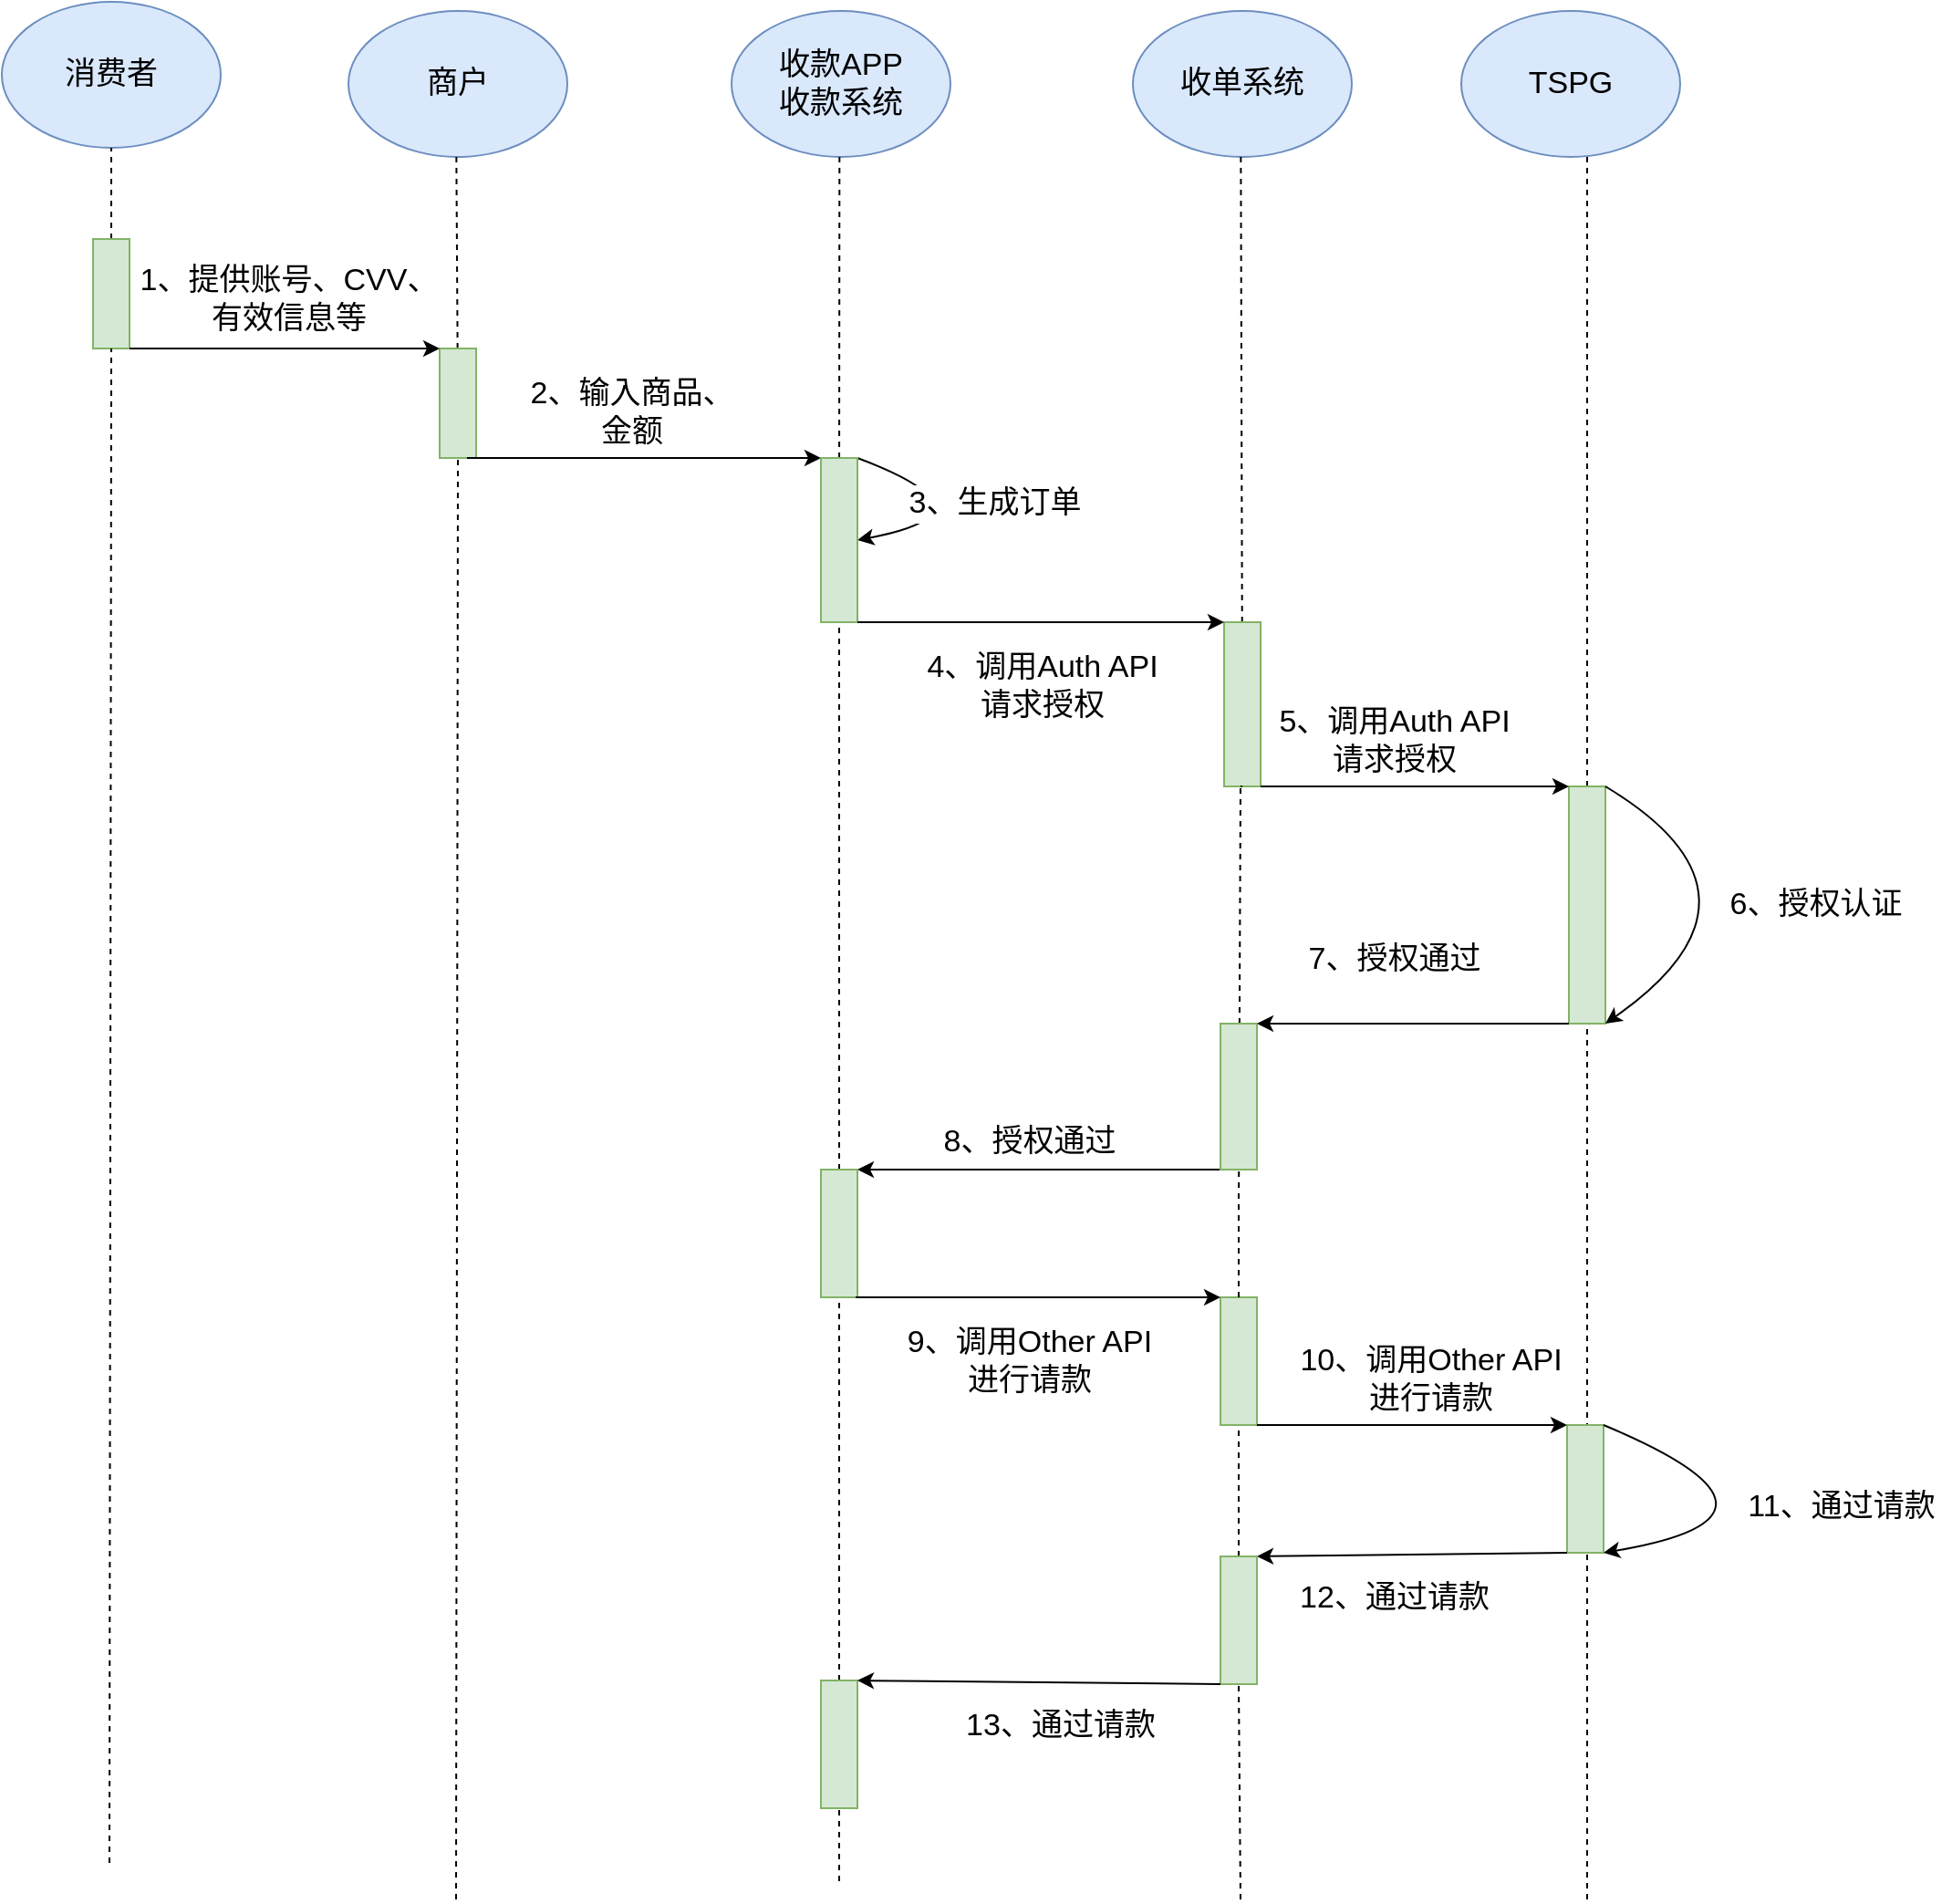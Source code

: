 <mxfile version="13.1.14" type="github"><diagram id="vRXvl13DXbEf4g5W7Y7g" name="Page-1"><mxGraphModel dx="1707" dy="912" grid="1" gridSize="10" guides="1" tooltips="1" connect="1" arrows="1" fold="1" page="1" pageScale="1" pageWidth="827" pageHeight="1169" math="0" shadow="0"><root><mxCell id="0"/><mxCell id="1" parent="0"/><mxCell id="TuL1lbgmfi1NUTmrnXZB-16" value="消费者" style="ellipse;whiteSpace=wrap;html=1;fontSize=17;fillColor=#dae8fc;strokeColor=#6c8ebf;" vertex="1" parent="1"><mxGeometry x="321" y="430" width="120" height="80" as="geometry"/></mxCell><mxCell id="TuL1lbgmfi1NUTmrnXZB-17" value="商户" style="ellipse;whiteSpace=wrap;html=1;fontSize=17;fillColor=#dae8fc;strokeColor=#6c8ebf;" vertex="1" parent="1"><mxGeometry x="511" y="435" width="120" height="80" as="geometry"/></mxCell><mxCell id="TuL1lbgmfi1NUTmrnXZB-18" value="收单系统" style="ellipse;whiteSpace=wrap;html=1;fontSize=17;fillColor=#dae8fc;strokeColor=#6c8ebf;" vertex="1" parent="1"><mxGeometry x="941" y="435" width="120" height="80" as="geometry"/></mxCell><mxCell id="TuL1lbgmfi1NUTmrnXZB-19" value="TSPG" style="ellipse;whiteSpace=wrap;html=1;fontSize=17;fillColor=#dae8fc;strokeColor=#6c8ebf;" vertex="1" parent="1"><mxGeometry x="1121" y="435" width="120" height="80" as="geometry"/></mxCell><mxCell id="TuL1lbgmfi1NUTmrnXZB-20" value="&lt;div&gt;收款APP&lt;/div&gt;&lt;div&gt;收款系统&lt;br&gt;&lt;/div&gt;" style="ellipse;whiteSpace=wrap;html=1;fontSize=17;fillColor=#dae8fc;strokeColor=#6c8ebf;" vertex="1" parent="1"><mxGeometry x="721" y="435" width="120" height="80" as="geometry"/></mxCell><mxCell id="TuL1lbgmfi1NUTmrnXZB-21" value="" style="endArrow=none;dashed=1;html=1;fontSize=17;entryX=0.5;entryY=1;entryDx=0;entryDy=0;" edge="1" parent="1" source="TuL1lbgmfi1NUTmrnXZB-27" target="TuL1lbgmfi1NUTmrnXZB-16"><mxGeometry width="50" height="50" relative="1" as="geometry"><mxPoint x="381" y="1260" as="sourcePoint"/><mxPoint x="840" y="800" as="targetPoint"/></mxGeometry></mxCell><mxCell id="TuL1lbgmfi1NUTmrnXZB-22" value="" style="endArrow=none;dashed=1;html=1;fontSize=17;entryX=0.5;entryY=1;entryDx=0;entryDy=0;" edge="1" parent="1" source="TuL1lbgmfi1NUTmrnXZB-29"><mxGeometry width="50" height="50" relative="1" as="geometry"><mxPoint x="570.17" y="1265" as="sourcePoint"/><mxPoint x="570.17" y="515" as="targetPoint"/></mxGeometry></mxCell><mxCell id="TuL1lbgmfi1NUTmrnXZB-23" value="" style="endArrow=none;dashed=1;html=1;fontSize=17;entryX=0.5;entryY=1;entryDx=0;entryDy=0;" edge="1" parent="1" source="TuL1lbgmfi1NUTmrnXZB-33"><mxGeometry width="50" height="50" relative="1" as="geometry"><mxPoint x="780.17" y="1265" as="sourcePoint"/><mxPoint x="780.17" y="515" as="targetPoint"/></mxGeometry></mxCell><mxCell id="TuL1lbgmfi1NUTmrnXZB-24" value="" style="endArrow=none;dashed=1;html=1;fontSize=17;entryX=0.5;entryY=1;entryDx=0;entryDy=0;" edge="1" parent="1" source="TuL1lbgmfi1NUTmrnXZB-78"><mxGeometry width="50" height="50" relative="1" as="geometry"><mxPoint x="1000" y="860" as="sourcePoint"/><mxPoint x="1000.17" y="515" as="targetPoint"/></mxGeometry></mxCell><mxCell id="TuL1lbgmfi1NUTmrnXZB-25" value="" style="endArrow=none;dashed=1;html=1;fontSize=17;entryX=0.5;entryY=1;entryDx=0;entryDy=0;" edge="1" parent="1" source="TuL1lbgmfi1NUTmrnXZB-44"><mxGeometry width="50" height="50" relative="1" as="geometry"><mxPoint x="1190" y="1265" as="sourcePoint"/><mxPoint x="1190" y="515" as="targetPoint"/></mxGeometry></mxCell><mxCell id="TuL1lbgmfi1NUTmrnXZB-27" value="" style="rounded=0;whiteSpace=wrap;html=1;fontSize=17;fillColor=#d5e8d4;strokeColor=#82b366;" vertex="1" parent="1"><mxGeometry x="371" y="560" width="20" height="60" as="geometry"/></mxCell><mxCell id="TuL1lbgmfi1NUTmrnXZB-28" value="" style="endArrow=none;dashed=1;html=1;fontSize=17;entryX=0.5;entryY=1;entryDx=0;entryDy=0;" edge="1" parent="1" target="TuL1lbgmfi1NUTmrnXZB-27"><mxGeometry width="50" height="50" relative="1" as="geometry"><mxPoint x="380" y="1450" as="sourcePoint"/><mxPoint x="381" y="510" as="targetPoint"/></mxGeometry></mxCell><mxCell id="TuL1lbgmfi1NUTmrnXZB-29" value="" style="rounded=0;whiteSpace=wrap;html=1;fontSize=17;fillColor=#d5e8d4;strokeColor=#82b366;" vertex="1" parent="1"><mxGeometry x="561" y="620" width="20" height="60" as="geometry"/></mxCell><mxCell id="TuL1lbgmfi1NUTmrnXZB-30" value="" style="endArrow=none;dashed=1;html=1;fontSize=17;entryX=0.5;entryY=1;entryDx=0;entryDy=0;" edge="1" parent="1" target="TuL1lbgmfi1NUTmrnXZB-29"><mxGeometry width="50" height="50" relative="1" as="geometry"><mxPoint x="570" y="1470" as="sourcePoint"/><mxPoint x="570.17" y="515" as="targetPoint"/></mxGeometry></mxCell><mxCell id="TuL1lbgmfi1NUTmrnXZB-31" value="" style="endArrow=classic;html=1;fontSize=17;exitX=1;exitY=1;exitDx=0;exitDy=0;entryX=0;entryY=0;entryDx=0;entryDy=0;" edge="1" parent="1" source="TuL1lbgmfi1NUTmrnXZB-27" target="TuL1lbgmfi1NUTmrnXZB-29"><mxGeometry width="50" height="50" relative="1" as="geometry"><mxPoint x="270" y="750" as="sourcePoint"/><mxPoint x="320" y="700" as="targetPoint"/></mxGeometry></mxCell><mxCell id="TuL1lbgmfi1NUTmrnXZB-32" value="&lt;div&gt;1、提供账号、CVV、&lt;/div&gt;&lt;div&gt;有效信息等&lt;br&gt;&lt;/div&gt;" style="text;html=1;align=center;verticalAlign=middle;resizable=0;points=[];autosize=1;fontSize=17;" vertex="1" parent="1"><mxGeometry x="388" y="568" width="180" height="50" as="geometry"/></mxCell><mxCell id="TuL1lbgmfi1NUTmrnXZB-34" value="" style="endArrow=classic;html=1;fontSize=17;exitX=0.75;exitY=1;exitDx=0;exitDy=0;entryX=0;entryY=0;entryDx=0;entryDy=0;" edge="1" parent="1" source="TuL1lbgmfi1NUTmrnXZB-29" target="TuL1lbgmfi1NUTmrnXZB-33"><mxGeometry width="50" height="50" relative="1" as="geometry"><mxPoint x="600" y="700" as="sourcePoint"/><mxPoint x="650" y="650" as="targetPoint"/></mxGeometry></mxCell><mxCell id="TuL1lbgmfi1NUTmrnXZB-33" value="" style="rounded=0;whiteSpace=wrap;html=1;fontSize=17;fillColor=#d5e8d4;strokeColor=#82b366;" vertex="1" parent="1"><mxGeometry x="770" y="680" width="20" height="90" as="geometry"/></mxCell><mxCell id="TuL1lbgmfi1NUTmrnXZB-35" value="" style="endArrow=none;dashed=1;html=1;fontSize=17;entryX=0.5;entryY=1;entryDx=0;entryDy=0;" edge="1" parent="1" source="TuL1lbgmfi1NUTmrnXZB-54" target="TuL1lbgmfi1NUTmrnXZB-33"><mxGeometry width="50" height="50" relative="1" as="geometry"><mxPoint x="780" y="1710" as="sourcePoint"/><mxPoint x="780.17" y="515" as="targetPoint"/></mxGeometry></mxCell><mxCell id="TuL1lbgmfi1NUTmrnXZB-36" value="&lt;div&gt;2、输入商品、&lt;/div&gt;&lt;div&gt;金额&lt;br&gt;&lt;/div&gt;" style="text;html=1;align=center;verticalAlign=middle;resizable=0;points=[];autosize=1;fontSize=17;" vertex="1" parent="1"><mxGeometry x="601" y="630" width="130" height="50" as="geometry"/></mxCell><mxCell id="TuL1lbgmfi1NUTmrnXZB-37" value="" style="curved=1;endArrow=classic;html=1;fontSize=17;exitX=1;exitY=0;exitDx=0;exitDy=0;entryX=1;entryY=0.5;entryDx=0;entryDy=0;" edge="1" parent="1" source="TuL1lbgmfi1NUTmrnXZB-33" target="TuL1lbgmfi1NUTmrnXZB-33"><mxGeometry width="50" height="50" relative="1" as="geometry"><mxPoint x="840" y="740" as="sourcePoint"/><mxPoint x="890" y="690" as="targetPoint"/><Array as="points"><mxPoint x="870" y="710"/></Array></mxGeometry></mxCell><mxCell id="TuL1lbgmfi1NUTmrnXZB-38" value="&lt;div&gt;3、生成订单&lt;/div&gt;" style="text;html=1;align=center;verticalAlign=middle;resizable=0;points=[];autosize=1;fontSize=17;labelBackgroundColor=#ffffff;" vertex="1" parent="1"><mxGeometry x="810" y="690" width="110" height="30" as="geometry"/></mxCell><mxCell id="TuL1lbgmfi1NUTmrnXZB-39" value="" style="rounded=0;whiteSpace=wrap;html=1;fontSize=17;fillColor=#d5e8d4;strokeColor=#82b366;" vertex="1" parent="1"><mxGeometry x="770" y="680" width="20" height="90" as="geometry"/></mxCell><mxCell id="TuL1lbgmfi1NUTmrnXZB-41" value="" style="endArrow=none;dashed=1;html=1;fontSize=17;entryX=0.5;entryY=1;entryDx=0;entryDy=0;" edge="1" parent="1"><mxGeometry width="50" height="50" relative="1" as="geometry"><mxPoint x="999.064" y="1080.0" as="sourcePoint"/><mxPoint x="1000" y="860.0" as="targetPoint"/></mxGeometry></mxCell><mxCell id="TuL1lbgmfi1NUTmrnXZB-44" value="" style="rounded=0;whiteSpace=wrap;html=1;fontSize=17;fillColor=#d5e8d4;strokeColor=#82b366;" vertex="1" parent="1"><mxGeometry x="1180" y="860" width="20" height="130" as="geometry"/></mxCell><mxCell id="TuL1lbgmfi1NUTmrnXZB-45" value="" style="endArrow=none;dashed=1;html=1;fontSize=17;entryX=0.5;entryY=1;entryDx=0;entryDy=0;" edge="1" parent="1" target="TuL1lbgmfi1NUTmrnXZB-44"><mxGeometry width="50" height="50" relative="1" as="geometry"><mxPoint x="1190" y="1470" as="sourcePoint"/><mxPoint x="1190" y="515" as="targetPoint"/></mxGeometry></mxCell><mxCell id="TuL1lbgmfi1NUTmrnXZB-46" value="&lt;div&gt;4、调用Auth API&lt;/div&gt;&lt;div&gt;请求授权&lt;br&gt;&lt;/div&gt;" style="text;html=1;align=center;verticalAlign=middle;resizable=0;points=[];autosize=1;fontSize=17;labelBackgroundColor=none;" vertex="1" parent="1"><mxGeometry x="821" y="780" width="140" height="50" as="geometry"/></mxCell><mxCell id="TuL1lbgmfi1NUTmrnXZB-49" value="" style="curved=1;endArrow=classic;html=1;fontSize=17;exitX=1;exitY=0;exitDx=0;exitDy=0;entryX=1;entryY=1;entryDx=0;entryDy=0;" edge="1" parent="1" source="TuL1lbgmfi1NUTmrnXZB-44" target="TuL1lbgmfi1NUTmrnXZB-44"><mxGeometry width="50" height="50" relative="1" as="geometry"><mxPoint x="1250" y="920" as="sourcePoint"/><mxPoint x="1300" y="870" as="targetPoint"/><Array as="points"><mxPoint x="1300" y="920"/></Array></mxGeometry></mxCell><mxCell id="TuL1lbgmfi1NUTmrnXZB-50" value="&lt;div&gt;6、授权认证&lt;/div&gt;" style="text;html=1;align=center;verticalAlign=middle;resizable=0;points=[];autosize=1;fontSize=17;labelBackgroundColor=#ffffff;" vertex="1" parent="1"><mxGeometry x="1260" y="910" width="110" height="30" as="geometry"/></mxCell><mxCell id="TuL1lbgmfi1NUTmrnXZB-52" value="" style="endArrow=classic;html=1;fontSize=17;exitX=0;exitY=1;exitDx=0;exitDy=0;" edge="1" parent="1" source="TuL1lbgmfi1NUTmrnXZB-83"><mxGeometry width="50" height="50" relative="1" as="geometry"><mxPoint x="1180" y="1070.0" as="sourcePoint"/><mxPoint x="790" y="1070" as="targetPoint"/></mxGeometry></mxCell><mxCell id="TuL1lbgmfi1NUTmrnXZB-54" value="" style="rounded=0;whiteSpace=wrap;html=1;fontSize=17;fillColor=#d5e8d4;strokeColor=#82b366;" vertex="1" parent="1"><mxGeometry x="770" y="1070" width="20" height="70" as="geometry"/></mxCell><mxCell id="TuL1lbgmfi1NUTmrnXZB-55" value="" style="endArrow=none;dashed=1;html=1;fontSize=17;entryX=0.5;entryY=1;entryDx=0;entryDy=0;" edge="1" parent="1" source="TuL1lbgmfi1NUTmrnXZB-70" target="TuL1lbgmfi1NUTmrnXZB-54"><mxGeometry width="50" height="50" relative="1" as="geometry"><mxPoint x="779" y="1720" as="sourcePoint"/><mxPoint x="779" y="780" as="targetPoint"/></mxGeometry></mxCell><mxCell id="TuL1lbgmfi1NUTmrnXZB-58" value="" style="rounded=0;whiteSpace=wrap;html=1;fontSize=17;fillColor=#d5e8d4;strokeColor=#82b366;" vertex="1" parent="1"><mxGeometry x="989" y="1140" width="20" height="70" as="geometry"/></mxCell><mxCell id="TuL1lbgmfi1NUTmrnXZB-59" value="" style="endArrow=none;dashed=1;html=1;fontSize=17;entryX=0.5;entryY=1;entryDx=0;entryDy=0;" edge="1" parent="1" source="TuL1lbgmfi1NUTmrnXZB-69" target="TuL1lbgmfi1NUTmrnXZB-58"><mxGeometry width="50" height="50" relative="1" as="geometry"><mxPoint x="999" y="1720" as="sourcePoint"/><mxPoint x="999" y="870.0" as="targetPoint"/></mxGeometry></mxCell><mxCell id="TuL1lbgmfi1NUTmrnXZB-60" value="" style="rounded=0;whiteSpace=wrap;html=1;fontSize=17;fillColor=#d5e8d4;strokeColor=#82b366;" vertex="1" parent="1"><mxGeometry x="1179" y="1210" width="20" height="70" as="geometry"/></mxCell><mxCell id="TuL1lbgmfi1NUTmrnXZB-61" value="" style="endArrow=classic;html=1;fontSize=17;entryX=0;entryY=0;entryDx=0;entryDy=0;" edge="1" parent="1" target="TuL1lbgmfi1NUTmrnXZB-58"><mxGeometry width="50" height="50" relative="1" as="geometry"><mxPoint x="789" y="1140" as="sourcePoint"/><mxPoint x="679" y="1110" as="targetPoint"/></mxGeometry></mxCell><mxCell id="TuL1lbgmfi1NUTmrnXZB-62" value="&lt;div&gt;9、调用Other API&lt;/div&gt;&lt;div&gt;进行请款&lt;br&gt;&lt;/div&gt;" style="text;html=1;align=center;verticalAlign=middle;resizable=0;points=[];autosize=1;fontSize=17;labelBackgroundColor=#ffffff;" vertex="1" parent="1"><mxGeometry x="809" y="1150" width="150" height="50" as="geometry"/></mxCell><mxCell id="TuL1lbgmfi1NUTmrnXZB-63" value="" style="endArrow=classic;html=1;fontSize=17;exitX=1;exitY=1;exitDx=0;exitDy=0;entryX=0;entryY=0;entryDx=0;entryDy=0;" edge="1" parent="1" source="TuL1lbgmfi1NUTmrnXZB-58" target="TuL1lbgmfi1NUTmrnXZB-60"><mxGeometry width="50" height="50" relative="1" as="geometry"><mxPoint x="1069" y="1270" as="sourcePoint"/><mxPoint x="1119" y="1220" as="targetPoint"/></mxGeometry></mxCell><mxCell id="TuL1lbgmfi1NUTmrnXZB-64" value="&lt;div&gt;10、调用Other API&lt;/div&gt;&lt;div&gt;进行请款&lt;br&gt;&lt;/div&gt;" style="text;html=1;align=center;verticalAlign=middle;resizable=0;points=[];autosize=1;fontSize=17;labelBackgroundColor=none;" vertex="1" parent="1"><mxGeometry x="1024" y="1160" width="160" height="50" as="geometry"/></mxCell><mxCell id="TuL1lbgmfi1NUTmrnXZB-65" value="" style="curved=1;endArrow=classic;html=1;fontSize=17;exitX=1;exitY=0;exitDx=0;exitDy=0;entryX=1;entryY=1;entryDx=0;entryDy=0;" edge="1" parent="1" source="TuL1lbgmfi1NUTmrnXZB-60" target="TuL1lbgmfi1NUTmrnXZB-60"><mxGeometry width="50" height="50" relative="1" as="geometry"><mxPoint x="1289" y="1290" as="sourcePoint"/><mxPoint x="1339" y="1240" as="targetPoint"/><Array as="points"><mxPoint x="1319" y="1260"/></Array></mxGeometry></mxCell><mxCell id="TuL1lbgmfi1NUTmrnXZB-66" value="&lt;div&gt;11、通过请款&lt;/div&gt;" style="text;html=1;align=center;verticalAlign=middle;resizable=0;points=[];autosize=1;fontSize=17;labelBackgroundColor=#ffffff;" vertex="1" parent="1"><mxGeometry x="1269" y="1240" width="120" height="30" as="geometry"/></mxCell><mxCell id="TuL1lbgmfi1NUTmrnXZB-70" value="" style="rounded=0;whiteSpace=wrap;html=1;fontSize=17;fillColor=#d5e8d4;strokeColor=#82b366;" vertex="1" parent="1"><mxGeometry x="770" y="1350" width="20" height="70" as="geometry"/></mxCell><mxCell id="TuL1lbgmfi1NUTmrnXZB-71" value="" style="endArrow=none;dashed=1;html=1;fontSize=17;entryX=0.5;entryY=1;entryDx=0;entryDy=0;" edge="1" parent="1" target="TuL1lbgmfi1NUTmrnXZB-70"><mxGeometry width="50" height="50" relative="1" as="geometry"><mxPoint x="780" y="1460" as="sourcePoint"/><mxPoint x="781" y="1130.0" as="targetPoint"/></mxGeometry></mxCell><mxCell id="TuL1lbgmfi1NUTmrnXZB-72" value="" style="endArrow=classic;html=1;fontSize=17;exitX=0;exitY=1;exitDx=0;exitDy=0;entryX=1;entryY=0;entryDx=0;entryDy=0;" edge="1" parent="1" source="TuL1lbgmfi1NUTmrnXZB-60" target="TuL1lbgmfi1NUTmrnXZB-69"><mxGeometry width="50" height="50" relative="1" as="geometry"><mxPoint x="1119" y="1350" as="sourcePoint"/><mxPoint x="1169" y="1300" as="targetPoint"/></mxGeometry></mxCell><mxCell id="TuL1lbgmfi1NUTmrnXZB-69" value="" style="rounded=0;whiteSpace=wrap;html=1;fontSize=17;fillColor=#d5e8d4;strokeColor=#82b366;" vertex="1" parent="1"><mxGeometry x="989" y="1282" width="20" height="70" as="geometry"/></mxCell><mxCell id="TuL1lbgmfi1NUTmrnXZB-73" value="" style="endArrow=none;dashed=1;html=1;fontSize=17;entryX=0.5;entryY=1;entryDx=0;entryDy=0;" edge="1" parent="1" target="TuL1lbgmfi1NUTmrnXZB-69"><mxGeometry width="50" height="50" relative="1" as="geometry"><mxPoint x="1000" y="1470" as="sourcePoint"/><mxPoint x="1000" y="1200" as="targetPoint"/></mxGeometry></mxCell><mxCell id="TuL1lbgmfi1NUTmrnXZB-74" value="" style="endArrow=none;dashed=1;html=1;fontSize=17;" edge="1" parent="1" source="TuL1lbgmfi1NUTmrnXZB-58"><mxGeometry width="50" height="50" relative="1" as="geometry"><mxPoint x="999.241" y="1140.0" as="sourcePoint"/><mxPoint x="999" y="1080" as="targetPoint"/></mxGeometry></mxCell><mxCell id="TuL1lbgmfi1NUTmrnXZB-75" value="&lt;div&gt;12、通过请款&lt;/div&gt;" style="text;html=1;align=center;verticalAlign=middle;resizable=0;points=[];autosize=1;fontSize=17;labelBackgroundColor=#ffffff;" vertex="1" parent="1"><mxGeometry x="1024" y="1290" width="120" height="30" as="geometry"/></mxCell><mxCell id="TuL1lbgmfi1NUTmrnXZB-76" value="" style="endArrow=classic;html=1;fontSize=17;exitX=0;exitY=1;exitDx=0;exitDy=0;entryX=1;entryY=0;entryDx=0;entryDy=0;" edge="1" parent="1" source="TuL1lbgmfi1NUTmrnXZB-69" target="TuL1lbgmfi1NUTmrnXZB-70"><mxGeometry width="50" height="50" relative="1" as="geometry"><mxPoint x="900" y="1330" as="sourcePoint"/><mxPoint x="950" y="1280" as="targetPoint"/></mxGeometry></mxCell><mxCell id="TuL1lbgmfi1NUTmrnXZB-77" value="&lt;div&gt;13、通过请款&lt;/div&gt;" style="text;html=1;align=center;verticalAlign=middle;resizable=0;points=[];autosize=1;fontSize=17;labelBackgroundColor=#ffffff;" vertex="1" parent="1"><mxGeometry x="841" y="1360" width="120" height="30" as="geometry"/></mxCell><mxCell id="TuL1lbgmfi1NUTmrnXZB-78" value="" style="rounded=0;whiteSpace=wrap;html=1;fontSize=17;fillColor=#d5e8d4;strokeColor=#82b366;" vertex="1" parent="1"><mxGeometry x="991" y="770" width="20" height="90" as="geometry"/></mxCell><mxCell id="TuL1lbgmfi1NUTmrnXZB-79" value="" style="endArrow=none;dashed=1;html=1;fontSize=17;entryX=0.5;entryY=1;entryDx=0;entryDy=0;" edge="1" parent="1" target="TuL1lbgmfi1NUTmrnXZB-78"><mxGeometry width="50" height="50" relative="1" as="geometry"><mxPoint x="1000" y="860.0" as="sourcePoint"/><mxPoint x="1000.17" y="515" as="targetPoint"/></mxGeometry></mxCell><mxCell id="TuL1lbgmfi1NUTmrnXZB-80" value="" style="endArrow=classic;html=1;fontSize=17;exitX=1;exitY=1;exitDx=0;exitDy=0;entryX=0;entryY=0;entryDx=0;entryDy=0;" edge="1" parent="1" source="TuL1lbgmfi1NUTmrnXZB-39" target="TuL1lbgmfi1NUTmrnXZB-78"><mxGeometry width="50" height="50" relative="1" as="geometry"><mxPoint x="720" y="900" as="sourcePoint"/><mxPoint x="770" y="850" as="targetPoint"/></mxGeometry></mxCell><mxCell id="TuL1lbgmfi1NUTmrnXZB-81" value="" style="endArrow=classic;html=1;fontSize=17;exitX=1;exitY=1;exitDx=0;exitDy=0;entryX=0;entryY=0;entryDx=0;entryDy=0;" edge="1" parent="1" source="TuL1lbgmfi1NUTmrnXZB-78" target="TuL1lbgmfi1NUTmrnXZB-44"><mxGeometry width="50" height="50" relative="1" as="geometry"><mxPoint x="700" y="960" as="sourcePoint"/><mxPoint x="750" y="910" as="targetPoint"/></mxGeometry></mxCell><mxCell id="TuL1lbgmfi1NUTmrnXZB-83" value="" style="rounded=0;whiteSpace=wrap;html=1;fontSize=17;fillColor=#d5e8d4;strokeColor=#82b366;" vertex="1" parent="1"><mxGeometry x="989" y="990" width="20" height="80" as="geometry"/></mxCell><mxCell id="TuL1lbgmfi1NUTmrnXZB-84" value="" style="endArrow=classic;html=1;fontSize=17;exitX=0;exitY=1;exitDx=0;exitDy=0;entryX=1;entryY=0;entryDx=0;entryDy=0;" edge="1" parent="1" source="TuL1lbgmfi1NUTmrnXZB-44" target="TuL1lbgmfi1NUTmrnXZB-83"><mxGeometry width="50" height="50" relative="1" as="geometry"><mxPoint x="1110" y="980" as="sourcePoint"/><mxPoint x="1160" y="930" as="targetPoint"/></mxGeometry></mxCell><mxCell id="TuL1lbgmfi1NUTmrnXZB-85" value="&lt;div&gt;5、调用Auth API&lt;/div&gt;&lt;div&gt;请求授权&lt;br&gt;&lt;/div&gt;" style="text;html=1;align=center;verticalAlign=middle;resizable=0;points=[];autosize=1;fontSize=17;labelBackgroundColor=none;" vertex="1" parent="1"><mxGeometry x="1014" y="810" width="140" height="50" as="geometry"/></mxCell><mxCell id="TuL1lbgmfi1NUTmrnXZB-86" value="&lt;div&gt;7、授权通过&lt;/div&gt;" style="text;html=1;align=center;verticalAlign=middle;resizable=0;points=[];autosize=1;fontSize=17;labelBackgroundColor=none;" vertex="1" parent="1"><mxGeometry x="1029" y="940" width="110" height="30" as="geometry"/></mxCell><mxCell id="TuL1lbgmfi1NUTmrnXZB-87" value="&lt;div&gt;8、授权通过&lt;/div&gt;" style="text;html=1;align=center;verticalAlign=middle;resizable=0;points=[];autosize=1;fontSize=17;labelBackgroundColor=none;" vertex="1" parent="1"><mxGeometry x="829" y="1040" width="110" height="30" as="geometry"/></mxCell></root></mxGraphModel></diagram></mxfile>